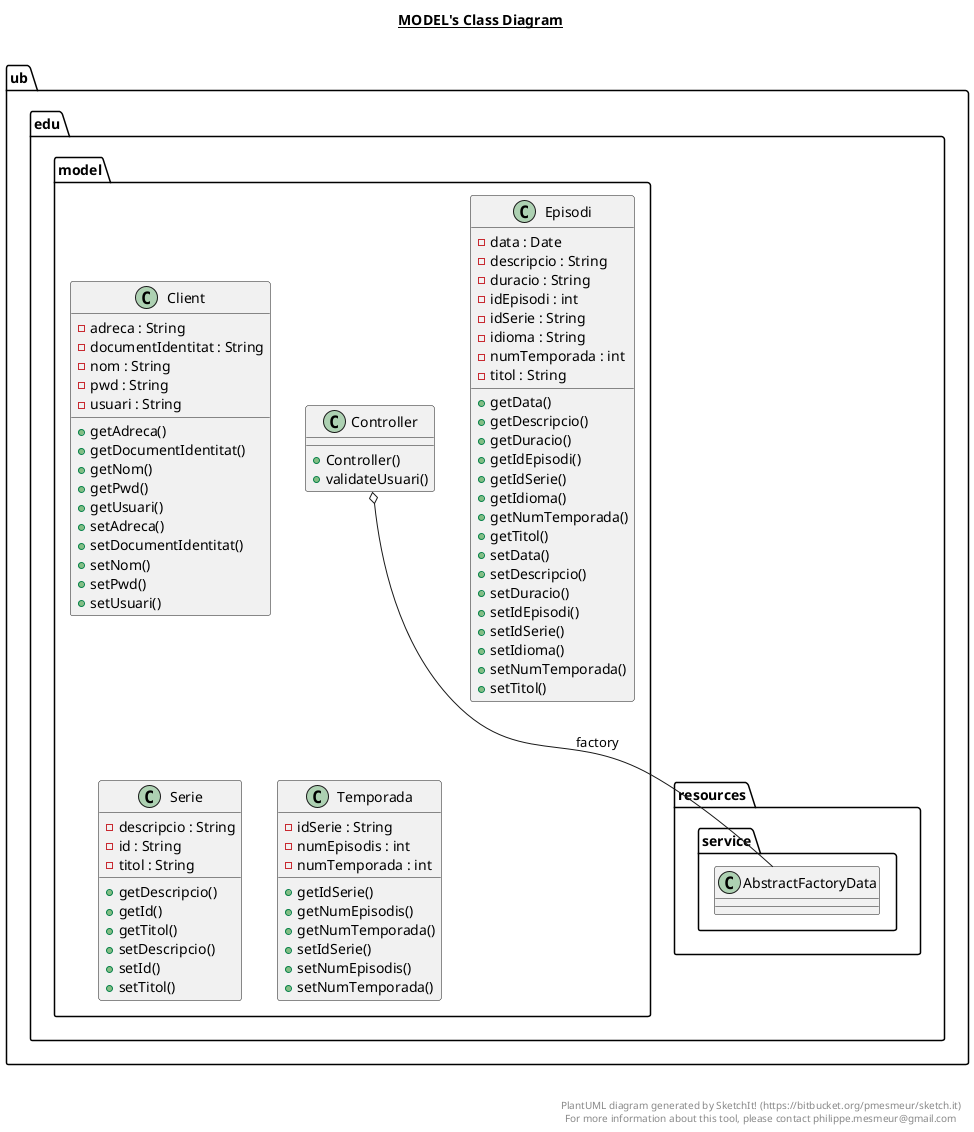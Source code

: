 @startuml

title __MODEL's Class Diagram__\n

  namespace ub.edu {
    namespace model {
      class ub.edu.model.Client {
          - adreca : String
          - documentIdentitat : String
          - nom : String
          - pwd : String
          - usuari : String
          + getAdreca()
          + getDocumentIdentitat()
          + getNom()
          + getPwd()
          + getUsuari()
          + setAdreca()
          + setDocumentIdentitat()
          + setNom()
          + setPwd()
          + setUsuari()
      }
    }
  }


  namespace ub.edu {
    namespace model {
      class ub.edu.model.Controller {
          + Controller()
          + validateUsuari()
      }
    }
  }


  namespace ub.edu {
    namespace model {
      class ub.edu.model.Episodi {
          - data : Date
          - descripcio : String
          - duracio : String
          - idEpisodi : int
          - idSerie : String
          - idioma : String
          - numTemporada : int
          - titol : String
          + getData()
          + getDescripcio()
          + getDuracio()
          + getIdEpisodi()
          + getIdSerie()
          + getIdioma()
          + getNumTemporada()
          + getTitol()
          + setData()
          + setDescripcio()
          + setDuracio()
          + setIdEpisodi()
          + setIdSerie()
          + setIdioma()
          + setNumTemporada()
          + setTitol()
      }
    }
  }


  namespace ub.edu {
    namespace model {
      class ub.edu.model.Serie {
          - descripcio : String
          - id : String
          - titol : String
          + getDescripcio()
          + getId()
          + getTitol()
          + setDescripcio()
          + setId()
          + setTitol()
      }
    }
  }


  namespace ub.edu {
    namespace model {
      class ub.edu.model.Temporada {
          - idSerie : String
          - numEpisodis : int
          - numTemporada : int
          + getIdSerie()
          + getNumEpisodis()
          + getNumTemporada()
          + setIdSerie()
          + setNumEpisodis()
          + setNumTemporada()
      }
    }
  }


  ub.edu.model.Controller o-- ub.edu.resources.service.AbstractFactoryData : factory


right footer


PlantUML diagram generated by SketchIt! (https://bitbucket.org/pmesmeur/sketch.it)
For more information about this tool, please contact philippe.mesmeur@gmail.com
endfooter

@enduml
